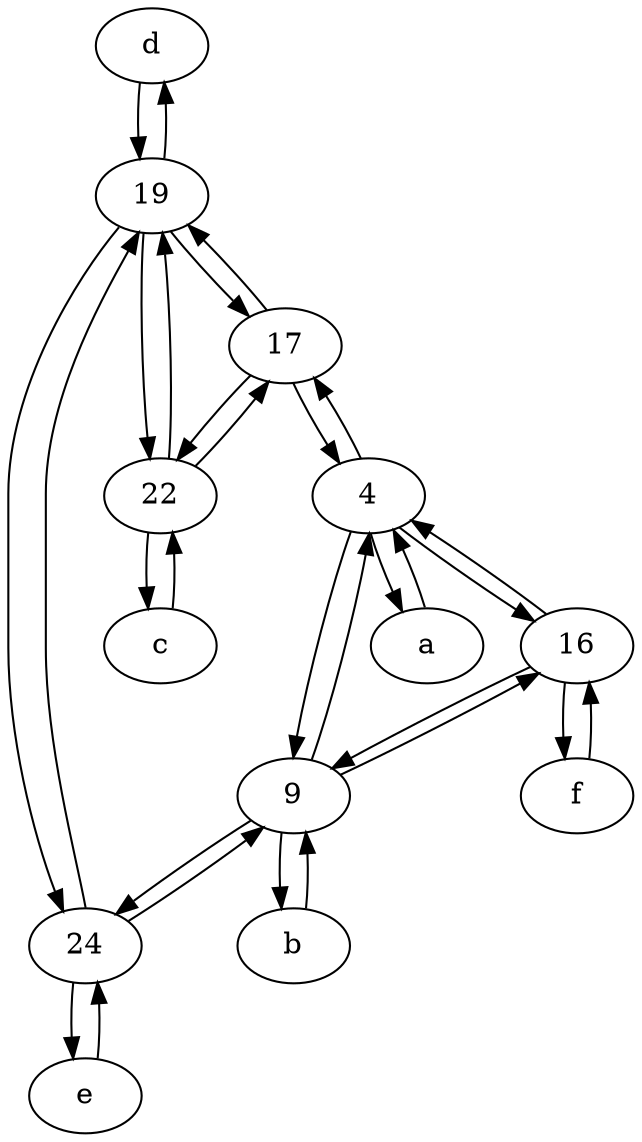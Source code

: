 digraph  {
	d [pos="20,30!"];
	c [pos="20,10!"];
	4;
	22;
	a [pos="40,10!"];
	e [pos="30,50!"];
	f [pos="15,45!"];
	b [pos="50,20!"];
	19;
	16;
	24;
	9;
	17;
	16 -> f;
	24 -> 19;
	9 -> 4;
	16 -> 9;
	9 -> 16;
	e -> 24;
	c -> 22;
	17 -> 4;
	d -> 19;
	a -> 4;
	4 -> a;
	24 -> e;
	4 -> 17;
	f -> 16;
	17 -> 22;
	4 -> 16;
	17 -> 19;
	19 -> 24;
	22 -> 19;
	b -> 9;
	19 -> 22;
	16 -> 4;
	19 -> 17;
	4 -> 9;
	22 -> 17;
	19 -> d;
	9 -> 24;
	22 -> c;
	24 -> 9;
	9 -> b;

	}